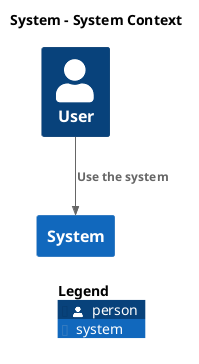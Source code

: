 @startuml
set separator none
title System - System Context

top to bottom direction

!include <C4/C4>
!include <C4/C4_Context>

Person(User, "User", $descr="", $tags="", $link="")
System(System, "System", $descr="", $tags="", $link="")

Rel(User, System, "Use the system", $techn="", $tags="", $link="")

SHOW_LEGEND(true)
@enduml